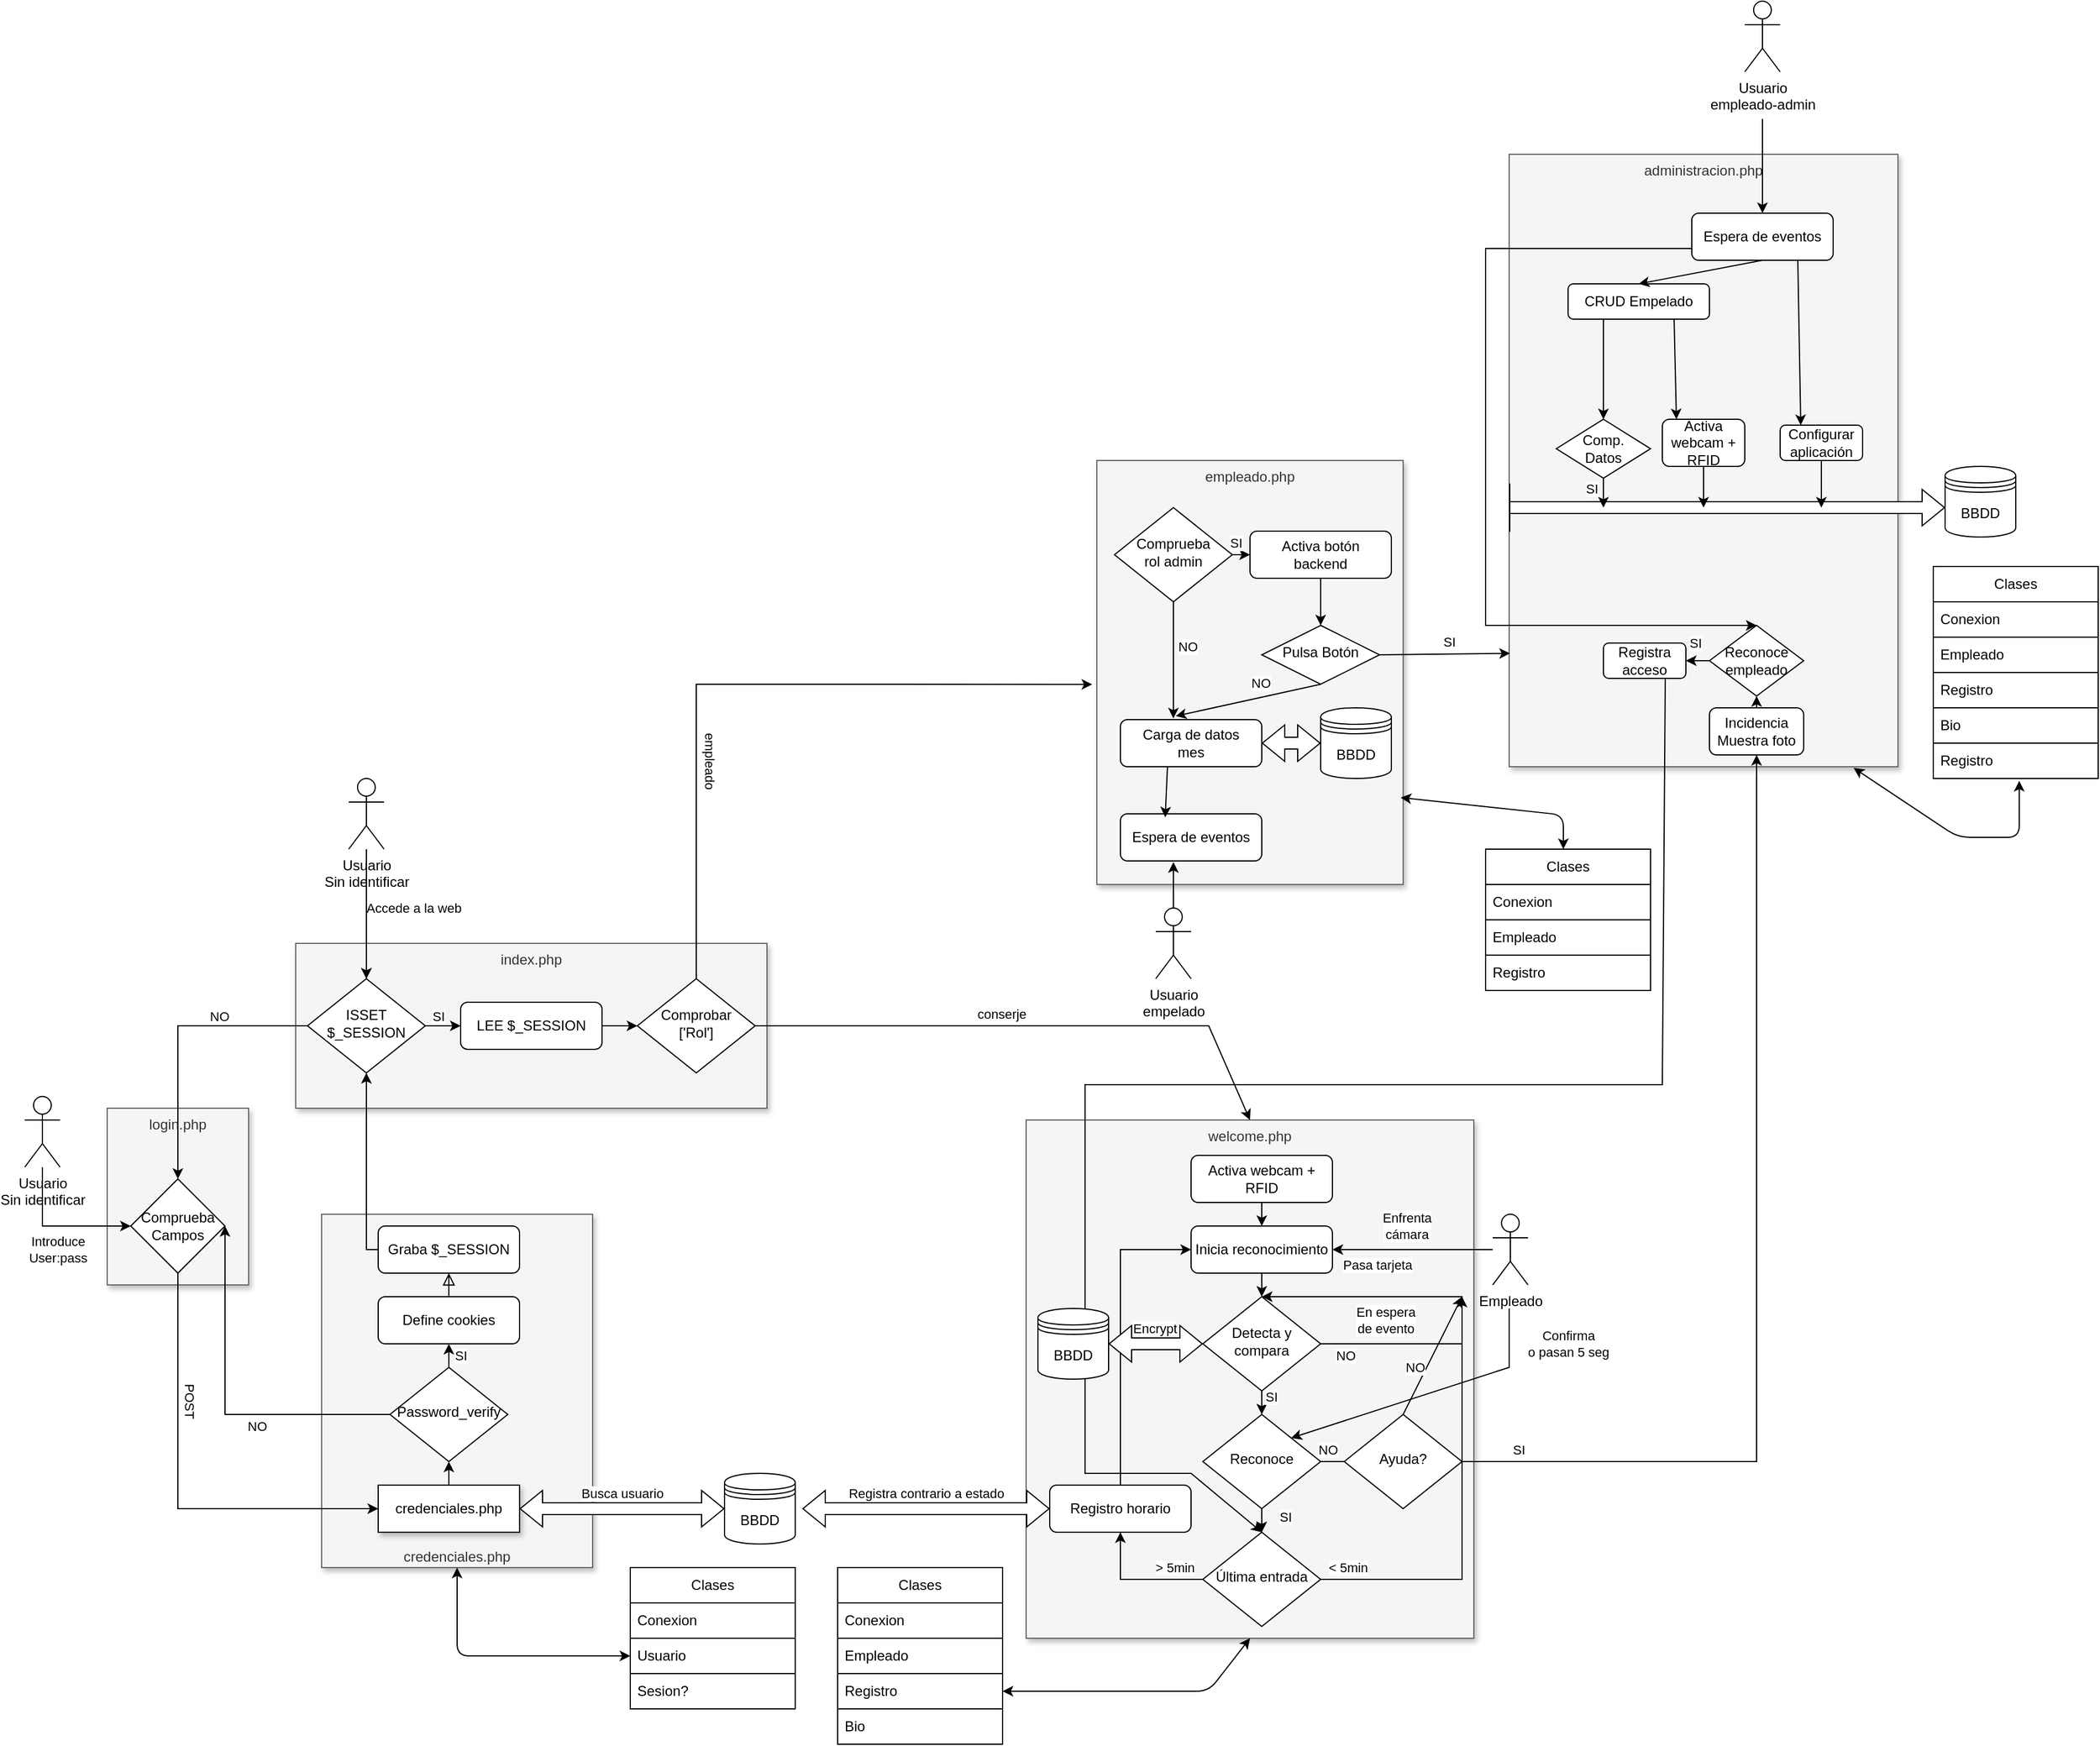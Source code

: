 <mxfile version="26.0.16">
  <diagram id="C5RBs43oDa-KdzZeNtuy" name="Page-1">
    <mxGraphModel dx="1434" dy="2400" grid="1" gridSize="10" guides="1" tooltips="1" connect="1" arrows="1" fold="1" page="1" pageScale="1" pageWidth="1169" pageHeight="1654" math="0" shadow="0">
      <root>
        <mxCell id="WIyWlLk6GJQsqaUBKTNV-0" />
        <mxCell id="WIyWlLk6GJQsqaUBKTNV-1" parent="WIyWlLk6GJQsqaUBKTNV-0" />
        <mxCell id="ayNapSwOZ2cSCfhmDnsV-29" value="credenciales.php" style="rounded=0;whiteSpace=wrap;html=1;shadow=1;fillColor=#f5f5f5;fontColor=#333333;strokeColor=#666666;verticalAlign=bottom;" parent="WIyWlLk6GJQsqaUBKTNV-1" vertex="1">
          <mxGeometry x="332" y="380" width="230" height="300" as="geometry" />
        </mxCell>
        <mxCell id="ayNapSwOZ2cSCfhmDnsV-28" value="index.php" style="rounded=0;whiteSpace=wrap;html=1;shadow=1;fillColor=#f5f5f5;fontColor=#333333;strokeColor=#666666;verticalAlign=top;" parent="WIyWlLk6GJQsqaUBKTNV-1" vertex="1">
          <mxGeometry x="310" y="150" width="400" height="140" as="geometry" />
        </mxCell>
        <mxCell id="WIyWlLk6GJQsqaUBKTNV-2" value="" style="rounded=0;html=1;jettySize=auto;orthogonalLoop=1;fontSize=11;endArrow=block;endFill=0;endSize=8;strokeWidth=1;shadow=0;labelBackgroundColor=none;edgeStyle=orthogonalEdgeStyle;entryX=0.5;entryY=1;entryDx=0;entryDy=0;" parent="WIyWlLk6GJQsqaUBKTNV-1" source="WIyWlLk6GJQsqaUBKTNV-3" target="ayNapSwOZ2cSCfhmDnsV-23" edge="1">
          <mxGeometry relative="1" as="geometry">
            <mxPoint x="860" y="190" as="targetPoint" />
          </mxGeometry>
        </mxCell>
        <mxCell id="WIyWlLk6GJQsqaUBKTNV-3" value="Define cookies" style="rounded=1;whiteSpace=wrap;html=1;fontSize=12;glass=0;strokeWidth=1;shadow=0;" parent="WIyWlLk6GJQsqaUBKTNV-1" vertex="1">
          <mxGeometry x="380" y="450" width="120" height="40" as="geometry" />
        </mxCell>
        <mxCell id="WIyWlLk6GJQsqaUBKTNV-7" value="login.php" style="rounded=0;whiteSpace=wrap;html=1;fontSize=12;glass=0;strokeWidth=1;shadow=1;verticalAlign=top;fillColor=#f5f5f5;fontColor=#333333;strokeColor=#666666;" parent="WIyWlLk6GJQsqaUBKTNV-1" vertex="1">
          <mxGeometry x="150" y="290" width="120" height="150" as="geometry" />
        </mxCell>
        <mxCell id="WIyWlLk6GJQsqaUBKTNV-10" value="ISSET&lt;div&gt;$_SESSION&lt;/div&gt;" style="rhombus;whiteSpace=wrap;html=1;shadow=0;fontFamily=Helvetica;fontSize=12;align=center;strokeWidth=1;spacing=6;spacingTop=-4;" parent="WIyWlLk6GJQsqaUBKTNV-1" vertex="1">
          <mxGeometry x="320" y="180" width="100" height="80" as="geometry" />
        </mxCell>
        <mxCell id="WIyWlLk6GJQsqaUBKTNV-11" value="empleado.php" style="rounded=0;whiteSpace=wrap;html=1;fontSize=12;glass=0;strokeWidth=1;shadow=1;verticalAlign=top;fillColor=#f5f5f5;fontColor=#333333;strokeColor=#666666;" parent="WIyWlLk6GJQsqaUBKTNV-1" vertex="1">
          <mxGeometry x="990" y="-260" width="260" height="360" as="geometry" />
        </mxCell>
        <mxCell id="WIyWlLk6GJQsqaUBKTNV-12" value="welcome.php" style="rounded=0;whiteSpace=wrap;html=1;fontSize=12;glass=0;strokeWidth=1;shadow=1;verticalAlign=top;fillColor=#f5f5f5;fontColor=#333333;strokeColor=#666666;" parent="WIyWlLk6GJQsqaUBKTNV-1" vertex="1">
          <mxGeometry x="930" y="300" width="380" height="440" as="geometry" />
        </mxCell>
        <mxCell id="ayNapSwOZ2cSCfhmDnsV-0" value="Comprobar [&#39;Rol&#39;]" style="rhombus;whiteSpace=wrap;html=1;shadow=0;fontFamily=Helvetica;fontSize=12;align=center;strokeWidth=1;spacing=6;spacingTop=-4;" parent="WIyWlLk6GJQsqaUBKTNV-1" vertex="1">
          <mxGeometry x="600" y="180" width="100" height="80" as="geometry" />
        </mxCell>
        <mxCell id="ayNapSwOZ2cSCfhmDnsV-1" style="edgeStyle=orthogonalEdgeStyle;rounded=0;orthogonalLoop=1;jettySize=auto;html=1;exitX=0.5;exitY=1;exitDx=0;exitDy=0;" parent="WIyWlLk6GJQsqaUBKTNV-1" source="WIyWlLk6GJQsqaUBKTNV-12" target="WIyWlLk6GJQsqaUBKTNV-12" edge="1">
          <mxGeometry relative="1" as="geometry" />
        </mxCell>
        <mxCell id="ayNapSwOZ2cSCfhmDnsV-2" value="" style="endArrow=classic;html=1;rounded=0;exitX=0;exitY=0.5;exitDx=0;exitDy=0;entryX=0.5;entryY=0;entryDx=0;entryDy=0;" parent="WIyWlLk6GJQsqaUBKTNV-1" source="WIyWlLk6GJQsqaUBKTNV-10" target="ayNapSwOZ2cSCfhmDnsV-30" edge="1">
          <mxGeometry width="50" height="50" relative="1" as="geometry">
            <mxPoint x="650" y="530" as="sourcePoint" />
            <mxPoint x="700" y="480" as="targetPoint" />
            <Array as="points">
              <mxPoint x="210" y="220" />
            </Array>
          </mxGeometry>
        </mxCell>
        <mxCell id="ayNapSwOZ2cSCfhmDnsV-8" value="NO" style="edgeLabel;html=1;align=center;verticalAlign=middle;resizable=0;points=[];" parent="ayNapSwOZ2cSCfhmDnsV-2" vertex="1" connectable="0">
          <mxGeometry x="-0.369" relative="1" as="geometry">
            <mxPoint y="-8" as="offset" />
          </mxGeometry>
        </mxCell>
        <mxCell id="ayNapSwOZ2cSCfhmDnsV-3" value="" style="endArrow=classic;html=1;rounded=0;exitX=1;exitY=0.5;exitDx=0;exitDy=0;entryX=0;entryY=0.5;entryDx=0;entryDy=0;" parent="WIyWlLk6GJQsqaUBKTNV-1" source="WIyWlLk6GJQsqaUBKTNV-10" target="ayNapSwOZ2cSCfhmDnsV-11" edge="1">
          <mxGeometry width="50" height="50" relative="1" as="geometry">
            <mxPoint x="540" y="480" as="sourcePoint" />
            <mxPoint x="480" y="340" as="targetPoint" />
          </mxGeometry>
        </mxCell>
        <mxCell id="ayNapSwOZ2cSCfhmDnsV-9" value="SI" style="edgeLabel;html=1;align=center;verticalAlign=middle;resizable=0;points=[];" parent="ayNapSwOZ2cSCfhmDnsV-3" vertex="1" connectable="0">
          <mxGeometry x="-0.257" y="-1" relative="1" as="geometry">
            <mxPoint y="-9" as="offset" />
          </mxGeometry>
        </mxCell>
        <mxCell id="ayNapSwOZ2cSCfhmDnsV-4" value="" style="endArrow=classic;html=1;rounded=0;entryX=-0.015;entryY=0.528;entryDx=0;entryDy=0;entryPerimeter=0;" parent="WIyWlLk6GJQsqaUBKTNV-1" target="WIyWlLk6GJQsqaUBKTNV-11" edge="1">
          <mxGeometry width="50" height="50" relative="1" as="geometry">
            <mxPoint x="650" y="180" as="sourcePoint" />
            <mxPoint x="850" y="480" as="targetPoint" />
            <Array as="points">
              <mxPoint x="650" y="-70" />
            </Array>
          </mxGeometry>
        </mxCell>
        <mxCell id="ayNapSwOZ2cSCfhmDnsV-6" value="empleado" style="edgeLabel;html=1;align=center;verticalAlign=middle;resizable=0;points=[];rotation=90;" parent="ayNapSwOZ2cSCfhmDnsV-4" vertex="1" connectable="0">
          <mxGeometry x="-0.343" y="-1" relative="1" as="geometry">
            <mxPoint x="11" y="7" as="offset" />
          </mxGeometry>
        </mxCell>
        <mxCell id="ayNapSwOZ2cSCfhmDnsV-5" value="" style="endArrow=classic;html=1;rounded=0;exitX=1;exitY=0.5;exitDx=0;exitDy=0;entryX=0.5;entryY=0;entryDx=0;entryDy=0;" parent="WIyWlLk6GJQsqaUBKTNV-1" source="ayNapSwOZ2cSCfhmDnsV-0" target="WIyWlLk6GJQsqaUBKTNV-12" edge="1">
          <mxGeometry width="50" height="50" relative="1" as="geometry">
            <mxPoint x="800" y="530" as="sourcePoint" />
            <mxPoint x="850" y="480" as="targetPoint" />
            <Array as="points">
              <mxPoint x="1085" y="220" />
            </Array>
          </mxGeometry>
        </mxCell>
        <mxCell id="ayNapSwOZ2cSCfhmDnsV-7" value="conserje" style="edgeLabel;html=1;align=center;verticalAlign=middle;resizable=0;points=[];" parent="ayNapSwOZ2cSCfhmDnsV-5" vertex="1" connectable="0">
          <mxGeometry x="-0.114" relative="1" as="geometry">
            <mxPoint y="-10" as="offset" />
          </mxGeometry>
        </mxCell>
        <mxCell id="ayNapSwOZ2cSCfhmDnsV-10" value="BBDD" style="shape=datastore;whiteSpace=wrap;html=1;" parent="WIyWlLk6GJQsqaUBKTNV-1" vertex="1">
          <mxGeometry x="674" y="600" width="60" height="60" as="geometry" />
        </mxCell>
        <mxCell id="ayNapSwOZ2cSCfhmDnsV-13" style="edgeStyle=orthogonalEdgeStyle;rounded=0;orthogonalLoop=1;jettySize=auto;html=1;exitX=1;exitY=0.5;exitDx=0;exitDy=0;entryX=0;entryY=0.5;entryDx=0;entryDy=0;" parent="WIyWlLk6GJQsqaUBKTNV-1" source="ayNapSwOZ2cSCfhmDnsV-11" target="ayNapSwOZ2cSCfhmDnsV-0" edge="1">
          <mxGeometry relative="1" as="geometry" />
        </mxCell>
        <mxCell id="ayNapSwOZ2cSCfhmDnsV-11" value="LEE $_SESSION" style="rounded=1;whiteSpace=wrap;html=1;" parent="WIyWlLk6GJQsqaUBKTNV-1" vertex="1">
          <mxGeometry x="450" y="200" width="120" height="40" as="geometry" />
        </mxCell>
        <mxCell id="ayNapSwOZ2cSCfhmDnsV-12" value="" style="endArrow=classic;html=1;rounded=0;exitX=0.5;exitY=1;exitDx=0;exitDy=0;" parent="WIyWlLk6GJQsqaUBKTNV-1" source="ayNapSwOZ2cSCfhmDnsV-30" target="ayNapSwOZ2cSCfhmDnsV-14" edge="1">
          <mxGeometry width="50" height="50" relative="1" as="geometry">
            <mxPoint x="580" y="490" as="sourcePoint" />
            <mxPoint x="580" y="430" as="targetPoint" />
            <Array as="points">
              <mxPoint x="210" y="630" />
            </Array>
          </mxGeometry>
        </mxCell>
        <mxCell id="ayNapSwOZ2cSCfhmDnsV-15" value="POST" style="edgeLabel;html=1;align=center;verticalAlign=middle;resizable=0;points=[];rotation=90;" parent="ayNapSwOZ2cSCfhmDnsV-12" vertex="1" connectable="0">
          <mxGeometry x="-0.415" y="1" relative="1" as="geometry">
            <mxPoint x="9" as="offset" />
          </mxGeometry>
        </mxCell>
        <mxCell id="ayNapSwOZ2cSCfhmDnsV-14" value="credenciales.php" style="rounded=0;whiteSpace=wrap;html=1;fontSize=12;glass=0;strokeWidth=1;shadow=1;" parent="WIyWlLk6GJQsqaUBKTNV-1" vertex="1">
          <mxGeometry x="380" y="610" width="120" height="40" as="geometry" />
        </mxCell>
        <mxCell id="ayNapSwOZ2cSCfhmDnsV-16" value="" style="endArrow=classic;html=1;rounded=0;exitX=0.5;exitY=0;exitDx=0;exitDy=0;entryX=0.5;entryY=1;entryDx=0;entryDy=0;" parent="WIyWlLk6GJQsqaUBKTNV-1" source="ayNapSwOZ2cSCfhmDnsV-14" target="ayNapSwOZ2cSCfhmDnsV-19" edge="1">
          <mxGeometry width="50" height="50" relative="1" as="geometry">
            <mxPoint x="662" y="640" as="sourcePoint" />
            <mxPoint x="712" y="590" as="targetPoint" />
          </mxGeometry>
        </mxCell>
        <mxCell id="ayNapSwOZ2cSCfhmDnsV-17" value="" style="shape=flexArrow;endArrow=classic;startArrow=classic;html=1;rounded=0;exitX=1;exitY=0.5;exitDx=0;exitDy=0;entryX=0;entryY=0.5;entryDx=0;entryDy=0;fillColor=default;fillStyle=solid;" parent="WIyWlLk6GJQsqaUBKTNV-1" source="ayNapSwOZ2cSCfhmDnsV-14" target="ayNapSwOZ2cSCfhmDnsV-10" edge="1">
          <mxGeometry width="100" height="100" relative="1" as="geometry">
            <mxPoint x="620" y="550" as="sourcePoint" />
            <mxPoint x="720" y="450" as="targetPoint" />
          </mxGeometry>
        </mxCell>
        <mxCell id="ayNapSwOZ2cSCfhmDnsV-18" value="Busca usuario" style="edgeLabel;html=1;align=center;verticalAlign=middle;resizable=0;points=[];" parent="ayNapSwOZ2cSCfhmDnsV-17" vertex="1" connectable="0">
          <mxGeometry relative="1" as="geometry">
            <mxPoint y="-13" as="offset" />
          </mxGeometry>
        </mxCell>
        <mxCell id="ayNapSwOZ2cSCfhmDnsV-19" value="Password_verify" style="rhombus;whiteSpace=wrap;html=1;shadow=0;fontFamily=Helvetica;fontSize=12;align=center;strokeWidth=1;spacing=6;spacingTop=-4;" parent="WIyWlLk6GJQsqaUBKTNV-1" vertex="1">
          <mxGeometry x="390" y="510" width="100" height="80" as="geometry" />
        </mxCell>
        <mxCell id="ayNapSwOZ2cSCfhmDnsV-20" value="" style="endArrow=classic;html=1;rounded=0;exitX=0;exitY=0.5;exitDx=0;exitDy=0;entryX=1;entryY=0.5;entryDx=0;entryDy=0;" parent="WIyWlLk6GJQsqaUBKTNV-1" source="ayNapSwOZ2cSCfhmDnsV-19" target="ayNapSwOZ2cSCfhmDnsV-30" edge="1">
          <mxGeometry width="50" height="50" relative="1" as="geometry">
            <mxPoint x="650" y="530" as="sourcePoint" />
            <mxPoint x="700" y="480" as="targetPoint" />
            <Array as="points">
              <mxPoint x="250" y="550" />
            </Array>
          </mxGeometry>
        </mxCell>
        <mxCell id="ayNapSwOZ2cSCfhmDnsV-27" value="NO" style="edgeLabel;html=1;align=center;verticalAlign=middle;resizable=0;points=[];" parent="ayNapSwOZ2cSCfhmDnsV-20" vertex="1" connectable="0">
          <mxGeometry x="-0.225" y="-7" relative="1" as="geometry">
            <mxPoint x="3" y="17" as="offset" />
          </mxGeometry>
        </mxCell>
        <mxCell id="ayNapSwOZ2cSCfhmDnsV-21" value="" style="endArrow=classic;html=1;rounded=0;exitX=0.5;exitY=0;exitDx=0;exitDy=0;entryX=0.5;entryY=1;entryDx=0;entryDy=0;" parent="WIyWlLk6GJQsqaUBKTNV-1" source="ayNapSwOZ2cSCfhmDnsV-19" target="WIyWlLk6GJQsqaUBKTNV-3" edge="1">
          <mxGeometry width="50" height="50" relative="1" as="geometry">
            <mxPoint x="562" y="530" as="sourcePoint" />
            <mxPoint x="492" y="440" as="targetPoint" />
            <Array as="points" />
          </mxGeometry>
        </mxCell>
        <mxCell id="ayNapSwOZ2cSCfhmDnsV-22" value="SI" style="edgeLabel;html=1;align=center;verticalAlign=middle;resizable=0;points=[];" parent="ayNapSwOZ2cSCfhmDnsV-21" vertex="1" connectable="0">
          <mxGeometry x="0.04" relative="1" as="geometry">
            <mxPoint x="10" as="offset" />
          </mxGeometry>
        </mxCell>
        <mxCell id="ayNapSwOZ2cSCfhmDnsV-23" value="Graba $_SESSION" style="rounded=1;whiteSpace=wrap;html=1;fontSize=12;glass=0;strokeWidth=1;shadow=0;" parent="WIyWlLk6GJQsqaUBKTNV-1" vertex="1">
          <mxGeometry x="380" y="390" width="120" height="40" as="geometry" />
        </mxCell>
        <mxCell id="ayNapSwOZ2cSCfhmDnsV-24" value="" style="endArrow=classic;html=1;rounded=0;exitX=0;exitY=0.5;exitDx=0;exitDy=0;entryX=0.5;entryY=1;entryDx=0;entryDy=0;" parent="WIyWlLk6GJQsqaUBKTNV-1" source="ayNapSwOZ2cSCfhmDnsV-23" target="WIyWlLk6GJQsqaUBKTNV-10" edge="1">
          <mxGeometry width="50" height="50" relative="1" as="geometry">
            <mxPoint x="650" y="530" as="sourcePoint" />
            <mxPoint x="700" y="480" as="targetPoint" />
            <Array as="points">
              <mxPoint x="370" y="410" />
            </Array>
          </mxGeometry>
        </mxCell>
        <mxCell id="ayNapSwOZ2cSCfhmDnsV-30" value="Comprueba&lt;div&gt;Campos&lt;/div&gt;" style="rhombus;whiteSpace=wrap;html=1;" parent="WIyWlLk6GJQsqaUBKTNV-1" vertex="1">
          <mxGeometry x="170" y="350" width="80" height="80" as="geometry" />
        </mxCell>
        <mxCell id="ayNapSwOZ2cSCfhmDnsV-31" value="Activa webcam + RFID" style="rounded=1;whiteSpace=wrap;html=1;" parent="WIyWlLk6GJQsqaUBKTNV-1" vertex="1">
          <mxGeometry x="1070" y="330" width="120" height="40" as="geometry" />
        </mxCell>
        <mxCell id="ayNapSwOZ2cSCfhmDnsV-32" value="Clases" style="swimlane;fontStyle=0;childLayout=stackLayout;horizontal=1;startSize=30;horizontalStack=0;resizeParent=1;resizeParentMax=0;resizeLast=0;collapsible=1;marginBottom=0;whiteSpace=wrap;html=1;" parent="WIyWlLk6GJQsqaUBKTNV-1" vertex="1">
          <mxGeometry x="594" y="680" width="140" height="120" as="geometry" />
        </mxCell>
        <mxCell id="ayNapSwOZ2cSCfhmDnsV-33" value="Conexion" style="text;strokeColor=none;fillColor=none;align=left;verticalAlign=middle;spacingLeft=4;spacingRight=4;overflow=hidden;points=[[0,0.5],[1,0.5]];portConstraint=eastwest;rotatable=0;whiteSpace=wrap;html=1;" parent="ayNapSwOZ2cSCfhmDnsV-32" vertex="1">
          <mxGeometry y="30" width="140" height="30" as="geometry" />
        </mxCell>
        <mxCell id="ayNapSwOZ2cSCfhmDnsV-34" value="Usuario" style="text;strokeColor=default;fillColor=none;align=left;verticalAlign=middle;spacingLeft=4;spacingRight=4;overflow=hidden;points=[[0,0.5],[1,0.5]];portConstraint=eastwest;rotatable=0;whiteSpace=wrap;html=1;" parent="ayNapSwOZ2cSCfhmDnsV-32" vertex="1">
          <mxGeometry y="60" width="140" height="30" as="geometry" />
        </mxCell>
        <mxCell id="ayNapSwOZ2cSCfhmDnsV-35" value="Sesion?" style="text;strokeColor=none;fillColor=none;align=left;verticalAlign=middle;spacingLeft=4;spacingRight=4;overflow=hidden;points=[[0,0.5],[1,0.5]];portConstraint=eastwest;rotatable=0;whiteSpace=wrap;html=1;" parent="ayNapSwOZ2cSCfhmDnsV-32" vertex="1">
          <mxGeometry y="90" width="140" height="30" as="geometry" />
        </mxCell>
        <mxCell id="ayNapSwOZ2cSCfhmDnsV-36" value="" style="endArrow=classic;startArrow=classic;html=1;rounded=1;entryX=0.5;entryY=1;entryDx=0;entryDy=0;exitX=0;exitY=0.5;exitDx=0;exitDy=0;curved=0;jumpStyle=arc;" parent="WIyWlLk6GJQsqaUBKTNV-1" source="ayNapSwOZ2cSCfhmDnsV-34" target="ayNapSwOZ2cSCfhmDnsV-29" edge="1">
          <mxGeometry width="50" height="50" relative="1" as="geometry">
            <mxPoint x="390" y="710" as="sourcePoint" />
            <mxPoint x="440" y="660" as="targetPoint" />
            <Array as="points">
              <mxPoint x="447" y="755" />
            </Array>
          </mxGeometry>
        </mxCell>
        <mxCell id="ayNapSwOZ2cSCfhmDnsV-38" value="Detecta y compara" style="rhombus;whiteSpace=wrap;html=1;shadow=0;fontFamily=Helvetica;fontSize=12;align=center;strokeWidth=1;spacing=6;spacingTop=-4;" parent="WIyWlLk6GJQsqaUBKTNV-1" vertex="1">
          <mxGeometry x="1080" y="450" width="100" height="80" as="geometry" />
        </mxCell>
        <mxCell id="ayNapSwOZ2cSCfhmDnsV-39" value="Reconoce" style="rhombus;whiteSpace=wrap;html=1;shadow=0;fontFamily=Helvetica;fontSize=12;align=center;strokeWidth=1;spacing=6;spacingTop=-4;" parent="WIyWlLk6GJQsqaUBKTNV-1" vertex="1">
          <mxGeometry x="1080" y="550" width="100" height="80" as="geometry" />
        </mxCell>
        <mxCell id="ayNapSwOZ2cSCfhmDnsV-40" value="Registro horario" style="rounded=1;whiteSpace=wrap;html=1;" parent="WIyWlLk6GJQsqaUBKTNV-1" vertex="1">
          <mxGeometry x="950" y="610" width="120" height="40" as="geometry" />
        </mxCell>
        <mxCell id="ayNapSwOZ2cSCfhmDnsV-41" value="Última entrada" style="rhombus;whiteSpace=wrap;html=1;shadow=0;fontFamily=Helvetica;fontSize=12;align=center;strokeWidth=1;spacing=6;spacingTop=-4;" parent="WIyWlLk6GJQsqaUBKTNV-1" vertex="1">
          <mxGeometry x="1080" y="650" width="100" height="80" as="geometry" />
        </mxCell>
        <mxCell id="ayNapSwOZ2cSCfhmDnsV-42" value="" style="endArrow=classic;html=1;rounded=0;exitX=0.5;exitY=1;exitDx=0;exitDy=0;entryX=0.5;entryY=0;entryDx=0;entryDy=0;" parent="WIyWlLk6GJQsqaUBKTNV-1" source="ayNapSwOZ2cSCfhmDnsV-46" target="ayNapSwOZ2cSCfhmDnsV-38" edge="1">
          <mxGeometry width="50" height="50" relative="1" as="geometry">
            <mxPoint x="1150" y="610" as="sourcePoint" />
            <mxPoint x="1125" y="400" as="targetPoint" />
          </mxGeometry>
        </mxCell>
        <mxCell id="ayNapSwOZ2cSCfhmDnsV-43" value="" style="endArrow=classic;html=1;rounded=0;exitX=0.5;exitY=1;exitDx=0;exitDy=0;entryX=0.5;entryY=0;entryDx=0;entryDy=0;" parent="WIyWlLk6GJQsqaUBKTNV-1" source="ayNapSwOZ2cSCfhmDnsV-38" target="ayNapSwOZ2cSCfhmDnsV-39" edge="1">
          <mxGeometry width="50" height="50" relative="1" as="geometry">
            <mxPoint x="1390" y="520" as="sourcePoint" />
            <mxPoint x="1410" y="480" as="targetPoint" />
          </mxGeometry>
        </mxCell>
        <mxCell id="ayNapSwOZ2cSCfhmDnsV-55" value="SI" style="edgeLabel;html=1;align=center;verticalAlign=middle;resizable=0;points=[];" parent="ayNapSwOZ2cSCfhmDnsV-43" vertex="1" connectable="0">
          <mxGeometry x="-0.5" y="-1" relative="1" as="geometry">
            <mxPoint x="9" as="offset" />
          </mxGeometry>
        </mxCell>
        <mxCell id="ayNapSwOZ2cSCfhmDnsV-44" value="" style="endArrow=classic;html=1;rounded=0;entryX=0.5;entryY=0;entryDx=0;entryDy=0;exitX=0.5;exitY=1;exitDx=0;exitDy=0;" parent="WIyWlLk6GJQsqaUBKTNV-1" source="ayNapSwOZ2cSCfhmDnsV-39" target="ayNapSwOZ2cSCfhmDnsV-41" edge="1">
          <mxGeometry width="50" height="50" relative="1" as="geometry">
            <mxPoint x="1400" y="590" as="sourcePoint" />
            <mxPoint x="1200" y="560" as="targetPoint" />
          </mxGeometry>
        </mxCell>
        <mxCell id="ayNapSwOZ2cSCfhmDnsV-58" value="SI" style="edgeLabel;html=1;align=center;verticalAlign=middle;resizable=0;points=[];" parent="ayNapSwOZ2cSCfhmDnsV-44" vertex="1" connectable="0">
          <mxGeometry x="-0.3" y="-2" relative="1" as="geometry">
            <mxPoint x="22" as="offset" />
          </mxGeometry>
        </mxCell>
        <mxCell id="ayNapSwOZ2cSCfhmDnsV-45" value="" style="endArrow=classic;html=1;rounded=0;exitX=0.5;exitY=1;exitDx=0;exitDy=0;entryX=0.5;entryY=0;entryDx=0;entryDy=0;" parent="WIyWlLk6GJQsqaUBKTNV-1" source="ayNapSwOZ2cSCfhmDnsV-31" target="ayNapSwOZ2cSCfhmDnsV-46" edge="1">
          <mxGeometry width="50" height="50" relative="1" as="geometry">
            <mxPoint x="1470" y="610" as="sourcePoint" />
            <mxPoint x="1490" y="550" as="targetPoint" />
          </mxGeometry>
        </mxCell>
        <mxCell id="ayNapSwOZ2cSCfhmDnsV-46" value="Inicia reconocimiento" style="rounded=1;whiteSpace=wrap;html=1;" parent="WIyWlLk6GJQsqaUBKTNV-1" vertex="1">
          <mxGeometry x="1070" y="390" width="120" height="40" as="geometry" />
        </mxCell>
        <mxCell id="ayNapSwOZ2cSCfhmDnsV-48" value="" style="endArrow=classic;html=1;rounded=0;entryX=0.5;entryY=1;entryDx=0;entryDy=0;exitX=0;exitY=0.5;exitDx=0;exitDy=0;" parent="WIyWlLk6GJQsqaUBKTNV-1" source="ayNapSwOZ2cSCfhmDnsV-41" target="ayNapSwOZ2cSCfhmDnsV-40" edge="1">
          <mxGeometry width="50" height="50" relative="1" as="geometry">
            <mxPoint x="1150" y="610" as="sourcePoint" />
            <mxPoint x="1200" y="560" as="targetPoint" />
            <Array as="points">
              <mxPoint x="1010" y="690" />
            </Array>
          </mxGeometry>
        </mxCell>
        <mxCell id="ayNapSwOZ2cSCfhmDnsV-59" value="&amp;gt; 5min" style="edgeLabel;html=1;align=center;verticalAlign=middle;resizable=0;points=[];" parent="ayNapSwOZ2cSCfhmDnsV-48" vertex="1" connectable="0">
          <mxGeometry x="-0.567" relative="1" as="geometry">
            <mxPoint y="-10" as="offset" />
          </mxGeometry>
        </mxCell>
        <mxCell id="ayNapSwOZ2cSCfhmDnsV-49" value="" style="endArrow=classic;html=1;rounded=0;exitX=0.5;exitY=0;exitDx=0;exitDy=0;entryX=0;entryY=0.5;entryDx=0;entryDy=0;" parent="WIyWlLk6GJQsqaUBKTNV-1" source="ayNapSwOZ2cSCfhmDnsV-40" target="ayNapSwOZ2cSCfhmDnsV-46" edge="1">
          <mxGeometry width="50" height="50" relative="1" as="geometry">
            <mxPoint x="1150" y="610" as="sourcePoint" />
            <mxPoint x="1200" y="560" as="targetPoint" />
            <Array as="points">
              <mxPoint x="1010" y="410" />
            </Array>
          </mxGeometry>
        </mxCell>
        <mxCell id="ayNapSwOZ2cSCfhmDnsV-50" value="" style="endArrow=classic;html=1;rounded=0;exitX=1;exitY=0.5;exitDx=0;exitDy=0;entryX=0.5;entryY=0;entryDx=0;entryDy=0;" parent="WIyWlLk6GJQsqaUBKTNV-1" source="ayNapSwOZ2cSCfhmDnsV-38" target="ayNapSwOZ2cSCfhmDnsV-38" edge="1">
          <mxGeometry width="50" height="50" relative="1" as="geometry">
            <mxPoint x="1219" y="490" as="sourcePoint" />
            <mxPoint x="1169" y="450" as="targetPoint" />
            <Array as="points">
              <mxPoint x="1300" y="490" />
              <mxPoint x="1300" y="470" />
              <mxPoint x="1300" y="450" />
            </Array>
          </mxGeometry>
        </mxCell>
        <mxCell id="ayNapSwOZ2cSCfhmDnsV-54" value="En espera&lt;div&gt;de evento&lt;/div&gt;" style="edgeLabel;html=1;align=center;verticalAlign=middle;resizable=0;points=[];" parent="ayNapSwOZ2cSCfhmDnsV-50" vertex="1" connectable="0">
          <mxGeometry x="0.444" relative="1" as="geometry">
            <mxPoint x="13" y="20" as="offset" />
          </mxGeometry>
        </mxCell>
        <mxCell id="ayNapSwOZ2cSCfhmDnsV-56" value="NO" style="edgeLabel;html=1;align=center;verticalAlign=middle;resizable=0;points=[];" parent="ayNapSwOZ2cSCfhmDnsV-50" vertex="1" connectable="0">
          <mxGeometry x="-0.87" y="-1" relative="1" as="geometry">
            <mxPoint x="-1" y="9" as="offset" />
          </mxGeometry>
        </mxCell>
        <mxCell id="ayNapSwOZ2cSCfhmDnsV-52" value="" style="endArrow=classic;html=1;rounded=0;exitX=1;exitY=0.5;exitDx=0;exitDy=0;entryX=0;entryY=0.5;entryDx=0;entryDy=0;" parent="WIyWlLk6GJQsqaUBKTNV-1" source="ayNapSwOZ2cSCfhmDnsV-39" edge="1" target="oM2DVGxnQeL19TPXKnHH-7">
          <mxGeometry width="50" height="50" relative="1" as="geometry">
            <mxPoint x="1150" y="610" as="sourcePoint" />
            <mxPoint x="1320" y="590" as="targetPoint" />
            <Array as="points">
              <mxPoint x="1220" y="590" />
            </Array>
          </mxGeometry>
        </mxCell>
        <mxCell id="ayNapSwOZ2cSCfhmDnsV-57" value="NO" style="edgeLabel;html=1;align=center;verticalAlign=middle;resizable=0;points=[];" parent="ayNapSwOZ2cSCfhmDnsV-52" vertex="1" connectable="0">
          <mxGeometry x="-0.811" relative="1" as="geometry">
            <mxPoint y="-10" as="offset" />
          </mxGeometry>
        </mxCell>
        <mxCell id="ayNapSwOZ2cSCfhmDnsV-53" value="" style="endArrow=classic;html=1;rounded=0;exitX=1;exitY=0.5;exitDx=0;exitDy=0;" parent="WIyWlLk6GJQsqaUBKTNV-1" source="ayNapSwOZ2cSCfhmDnsV-41" edge="1">
          <mxGeometry width="50" height="50" relative="1" as="geometry">
            <mxPoint x="1150" y="610" as="sourcePoint" />
            <mxPoint x="1300" y="450" as="targetPoint" />
            <Array as="points">
              <mxPoint x="1300" y="690" />
            </Array>
          </mxGeometry>
        </mxCell>
        <mxCell id="ayNapSwOZ2cSCfhmDnsV-65" value="&amp;lt; 5min" style="edgeLabel;html=1;align=center;verticalAlign=middle;resizable=0;points=[];" parent="ayNapSwOZ2cSCfhmDnsV-53" vertex="1" connectable="0">
          <mxGeometry x="-0.843" y="1" relative="1" as="geometry">
            <mxPoint x="-6" y="-9" as="offset" />
          </mxGeometry>
        </mxCell>
        <mxCell id="ayNapSwOZ2cSCfhmDnsV-60" value="" style="shape=flexArrow;endArrow=classic;startArrow=classic;html=1;rounded=0;exitX=1;exitY=0.5;exitDx=0;exitDy=0;entryX=0;entryY=0.5;entryDx=0;entryDy=0;fillColor=default;fillStyle=solid;" parent="WIyWlLk6GJQsqaUBKTNV-1" target="ayNapSwOZ2cSCfhmDnsV-40" edge="1">
          <mxGeometry width="100" height="100" relative="1" as="geometry">
            <mxPoint x="740" y="630" as="sourcePoint" />
            <mxPoint x="914" y="630" as="targetPoint" />
          </mxGeometry>
        </mxCell>
        <mxCell id="ayNapSwOZ2cSCfhmDnsV-61" value="Registra contrario a estado" style="edgeLabel;html=1;align=center;verticalAlign=middle;resizable=0;points=[];" parent="ayNapSwOZ2cSCfhmDnsV-60" vertex="1" connectable="0">
          <mxGeometry relative="1" as="geometry">
            <mxPoint y="-13" as="offset" />
          </mxGeometry>
        </mxCell>
        <mxCell id="ayNapSwOZ2cSCfhmDnsV-63" value="" style="shape=flexArrow;endArrow=classic;startArrow=classic;html=1;rounded=0;entryX=0;entryY=0.5;entryDx=0;entryDy=0;fillColor=default;fillStyle=solid;" parent="WIyWlLk6GJQsqaUBKTNV-1" source="ayNapSwOZ2cSCfhmDnsV-62" target="ayNapSwOZ2cSCfhmDnsV-38" edge="1">
          <mxGeometry width="100" height="100" relative="1" as="geometry">
            <mxPoint x="1130" y="630" as="sourcePoint" />
            <mxPoint x="1230" y="530" as="targetPoint" />
          </mxGeometry>
        </mxCell>
        <mxCell id="ayNapSwOZ2cSCfhmDnsV-64" value="Encrypt" style="edgeLabel;html=1;align=center;verticalAlign=middle;resizable=0;points=[];" parent="ayNapSwOZ2cSCfhmDnsV-63" vertex="1" connectable="0">
          <mxGeometry y="1" relative="1" as="geometry">
            <mxPoint x="-1" y="-12" as="offset" />
          </mxGeometry>
        </mxCell>
        <mxCell id="ayNapSwOZ2cSCfhmDnsV-66" value="Clases" style="swimlane;fontStyle=0;childLayout=stackLayout;horizontal=1;startSize=30;horizontalStack=0;resizeParent=1;resizeParentMax=0;resizeLast=0;collapsible=1;marginBottom=0;whiteSpace=wrap;html=1;" parent="WIyWlLk6GJQsqaUBKTNV-1" vertex="1">
          <mxGeometry x="770" y="680" width="140" height="120" as="geometry" />
        </mxCell>
        <mxCell id="ayNapSwOZ2cSCfhmDnsV-67" value="Conexion" style="text;strokeColor=none;fillColor=none;align=left;verticalAlign=middle;spacingLeft=4;spacingRight=4;overflow=hidden;points=[[0,0.5],[1,0.5]];portConstraint=eastwest;rotatable=0;whiteSpace=wrap;html=1;" parent="ayNapSwOZ2cSCfhmDnsV-66" vertex="1">
          <mxGeometry y="30" width="140" height="30" as="geometry" />
        </mxCell>
        <mxCell id="ayNapSwOZ2cSCfhmDnsV-68" value="Empleado" style="text;strokeColor=default;fillColor=none;align=left;verticalAlign=middle;spacingLeft=4;spacingRight=4;overflow=hidden;points=[[0,0.5],[1,0.5]];portConstraint=eastwest;rotatable=0;whiteSpace=wrap;html=1;" parent="ayNapSwOZ2cSCfhmDnsV-66" vertex="1">
          <mxGeometry y="60" width="140" height="30" as="geometry" />
        </mxCell>
        <mxCell id="ayNapSwOZ2cSCfhmDnsV-69" value="Registro" style="text;strokeColor=none;fillColor=none;align=left;verticalAlign=middle;spacingLeft=4;spacingRight=4;overflow=hidden;points=[[0,0.5],[1,0.5]];portConstraint=eastwest;rotatable=0;whiteSpace=wrap;html=1;" parent="ayNapSwOZ2cSCfhmDnsV-66" vertex="1">
          <mxGeometry y="90" width="140" height="30" as="geometry" />
        </mxCell>
        <mxCell id="ayNapSwOZ2cSCfhmDnsV-70" value="" style="endArrow=classic;startArrow=classic;html=1;rounded=1;entryX=0.5;entryY=1;entryDx=0;entryDy=0;exitX=1;exitY=0.5;exitDx=0;exitDy=0;jumpStyle=arc;curved=0;" parent="WIyWlLk6GJQsqaUBKTNV-1" source="ayNapSwOZ2cSCfhmDnsV-69" target="WIyWlLk6GJQsqaUBKTNV-12" edge="1">
          <mxGeometry width="50" height="50" relative="1" as="geometry">
            <mxPoint x="740" y="610" as="sourcePoint" />
            <mxPoint x="790" y="560" as="targetPoint" />
            <Array as="points">
              <mxPoint x="1085" y="785" />
            </Array>
          </mxGeometry>
        </mxCell>
        <mxCell id="ayNapSwOZ2cSCfhmDnsV-71" value="Bio" style="text;strokeColor=default;fillColor=none;align=left;verticalAlign=middle;spacingLeft=4;spacingRight=4;overflow=hidden;points=[[0,0.5],[1,0.5]];portConstraint=eastwest;rotatable=0;whiteSpace=wrap;html=1;" parent="WIyWlLk6GJQsqaUBKTNV-1" vertex="1">
          <mxGeometry x="770" y="800" width="140" height="30" as="geometry" />
        </mxCell>
        <mxCell id="ayNapSwOZ2cSCfhmDnsV-72" value="BBDD" style="shape=datastore;whiteSpace=wrap;html=1;" parent="WIyWlLk6GJQsqaUBKTNV-1" vertex="1">
          <mxGeometry x="1180" y="-50" width="60" height="60" as="geometry" />
        </mxCell>
        <mxCell id="ayNapSwOZ2cSCfhmDnsV-73" value="Activa botón&lt;div&gt;backend&lt;/div&gt;" style="rounded=1;whiteSpace=wrap;html=1;" parent="WIyWlLk6GJQsqaUBKTNV-1" vertex="1">
          <mxGeometry x="1120" y="-200" width="120" height="40" as="geometry" />
        </mxCell>
        <mxCell id="ayNapSwOZ2cSCfhmDnsV-74" value="Comprueba&lt;div&gt;rol admin&lt;/div&gt;" style="rhombus;whiteSpace=wrap;html=1;shadow=0;fontFamily=Helvetica;fontSize=12;align=center;strokeWidth=1;spacing=6;spacingTop=-4;" parent="WIyWlLk6GJQsqaUBKTNV-1" vertex="1">
          <mxGeometry x="1005" y="-220" width="100" height="80" as="geometry" />
        </mxCell>
        <mxCell id="ayNapSwOZ2cSCfhmDnsV-75" value="Clases" style="swimlane;fontStyle=0;childLayout=stackLayout;horizontal=1;startSize=30;horizontalStack=0;resizeParent=1;resizeParentMax=0;resizeLast=0;collapsible=1;marginBottom=0;whiteSpace=wrap;html=1;" parent="WIyWlLk6GJQsqaUBKTNV-1" vertex="1">
          <mxGeometry x="1320" y="70" width="140" height="120" as="geometry" />
        </mxCell>
        <mxCell id="ayNapSwOZ2cSCfhmDnsV-76" value="Conexion" style="text;strokeColor=none;fillColor=none;align=left;verticalAlign=middle;spacingLeft=4;spacingRight=4;overflow=hidden;points=[[0,0.5],[1,0.5]];portConstraint=eastwest;rotatable=0;whiteSpace=wrap;html=1;" parent="ayNapSwOZ2cSCfhmDnsV-75" vertex="1">
          <mxGeometry y="30" width="140" height="30" as="geometry" />
        </mxCell>
        <mxCell id="ayNapSwOZ2cSCfhmDnsV-77" value="Empleado" style="text;strokeColor=default;fillColor=none;align=left;verticalAlign=middle;spacingLeft=4;spacingRight=4;overflow=hidden;points=[[0,0.5],[1,0.5]];portConstraint=eastwest;rotatable=0;whiteSpace=wrap;html=1;" parent="ayNapSwOZ2cSCfhmDnsV-75" vertex="1">
          <mxGeometry y="60" width="140" height="30" as="geometry" />
        </mxCell>
        <mxCell id="ayNapSwOZ2cSCfhmDnsV-78" value="Registro" style="text;strokeColor=none;fillColor=none;align=left;verticalAlign=middle;spacingLeft=4;spacingRight=4;overflow=hidden;points=[[0,0.5],[1,0.5]];portConstraint=eastwest;rotatable=0;whiteSpace=wrap;html=1;" parent="ayNapSwOZ2cSCfhmDnsV-75" vertex="1">
          <mxGeometry y="90" width="140" height="30" as="geometry" />
        </mxCell>
        <mxCell id="ayNapSwOZ2cSCfhmDnsV-79" value="Carga de datos&lt;div&gt;mes&lt;/div&gt;" style="rounded=1;whiteSpace=wrap;html=1;" parent="WIyWlLk6GJQsqaUBKTNV-1" vertex="1">
          <mxGeometry x="1010" y="-40" width="120" height="40" as="geometry" />
        </mxCell>
        <mxCell id="ayNapSwOZ2cSCfhmDnsV-80" value="Espera de eventos" style="rounded=1;whiteSpace=wrap;html=1;" parent="WIyWlLk6GJQsqaUBKTNV-1" vertex="1">
          <mxGeometry x="1010" y="40" width="120" height="40" as="geometry" />
        </mxCell>
        <mxCell id="ayNapSwOZ2cSCfhmDnsV-81" value="" style="shape=flexArrow;endArrow=classic;startArrow=classic;html=1;rounded=0;entryX=0;entryY=0.5;entryDx=0;entryDy=0;exitX=1;exitY=0.5;exitDx=0;exitDy=0;fillColor=default;fillStyle=solid;" parent="WIyWlLk6GJQsqaUBKTNV-1" source="ayNapSwOZ2cSCfhmDnsV-79" target="ayNapSwOZ2cSCfhmDnsV-72" edge="1">
          <mxGeometry width="100" height="100" relative="1" as="geometry">
            <mxPoint x="710" y="180" as="sourcePoint" />
            <mxPoint x="810" y="80" as="targetPoint" />
          </mxGeometry>
        </mxCell>
        <mxCell id="ayNapSwOZ2cSCfhmDnsV-82" value="" style="endArrow=classic;startArrow=classic;html=1;rounded=1;exitX=0.992;exitY=0.795;exitDx=0;exitDy=0;exitPerimeter=0;curved=0;" parent="WIyWlLk6GJQsqaUBKTNV-1" source="WIyWlLk6GJQsqaUBKTNV-11" edge="1">
          <mxGeometry width="50" height="50" relative="1" as="geometry">
            <mxPoint x="740" y="150" as="sourcePoint" />
            <mxPoint x="1386" y="70" as="targetPoint" />
            <Array as="points">
              <mxPoint x="1386" y="41" />
            </Array>
          </mxGeometry>
        </mxCell>
        <mxCell id="ayNapSwOZ2cSCfhmDnsV-83" value="" style="endArrow=classic;html=1;rounded=0;entryX=0;entryY=0.5;entryDx=0;entryDy=0;exitX=1;exitY=0.5;exitDx=0;exitDy=0;" parent="WIyWlLk6GJQsqaUBKTNV-1" edge="1" target="ayNapSwOZ2cSCfhmDnsV-73" source="ayNapSwOZ2cSCfhmDnsV-74">
          <mxGeometry width="50" height="50" relative="1" as="geometry">
            <mxPoint x="1100" y="-120" as="sourcePoint" />
            <mxPoint x="1120" y="-120" as="targetPoint" />
          </mxGeometry>
        </mxCell>
        <mxCell id="ayNapSwOZ2cSCfhmDnsV-88" value="SI" style="edgeLabel;html=1;align=center;verticalAlign=middle;resizable=0;points=[];" parent="ayNapSwOZ2cSCfhmDnsV-83" vertex="1" connectable="0">
          <mxGeometry x="-0.5" y="1" relative="1" as="geometry">
            <mxPoint x="-1" y="-9" as="offset" />
          </mxGeometry>
        </mxCell>
        <mxCell id="ayNapSwOZ2cSCfhmDnsV-84" value="" style="endArrow=classic;html=1;rounded=0;entryX=0.375;entryY=-0.025;entryDx=0;entryDy=0;entryPerimeter=0;exitX=0.5;exitY=1;exitDx=0;exitDy=0;" parent="WIyWlLk6GJQsqaUBKTNV-1" source="ayNapSwOZ2cSCfhmDnsV-74" target="ayNapSwOZ2cSCfhmDnsV-79" edge="1">
          <mxGeometry width="50" height="50" relative="1" as="geometry">
            <mxPoint x="990" y="150" as="sourcePoint" />
            <mxPoint x="1040" y="100" as="targetPoint" />
          </mxGeometry>
        </mxCell>
        <mxCell id="ayNapSwOZ2cSCfhmDnsV-87" value="NO" style="edgeLabel;html=1;align=center;verticalAlign=middle;resizable=0;points=[];" parent="ayNapSwOZ2cSCfhmDnsV-84" vertex="1" connectable="0">
          <mxGeometry x="-0.22" y="2" relative="1" as="geometry">
            <mxPoint x="10" y="-1" as="offset" />
          </mxGeometry>
        </mxCell>
        <mxCell id="ayNapSwOZ2cSCfhmDnsV-85" value="" style="endArrow=classic;html=1;rounded=0;exitX=0.5;exitY=1;exitDx=0;exitDy=0;entryX=0.5;entryY=0;entryDx=0;entryDy=0;" parent="WIyWlLk6GJQsqaUBKTNV-1" source="ayNapSwOZ2cSCfhmDnsV-73" target="oM2DVGxnQeL19TPXKnHH-1" edge="1">
          <mxGeometry width="50" height="50" relative="1" as="geometry">
            <mxPoint x="1290" y="-160" as="sourcePoint" />
            <mxPoint x="1360" y="-253.333" as="targetPoint" />
          </mxGeometry>
        </mxCell>
        <mxCell id="ayNapSwOZ2cSCfhmDnsV-86" value="" style="endArrow=classic;html=1;rounded=0;entryX=0.317;entryY=0.075;entryDx=0;entryDy=0;entryPerimeter=0;exitX=0.333;exitY=1;exitDx=0;exitDy=0;exitPerimeter=0;" parent="WIyWlLk6GJQsqaUBKTNV-1" source="ayNapSwOZ2cSCfhmDnsV-79" target="ayNapSwOZ2cSCfhmDnsV-80" edge="1">
          <mxGeometry width="50" height="50" relative="1" as="geometry">
            <mxPoint x="990" y="150" as="sourcePoint" />
            <mxPoint x="1040" y="100" as="targetPoint" />
          </mxGeometry>
        </mxCell>
        <mxCell id="aNFmI9FZMNtADMmahZVF-1" value="" style="edgeStyle=orthogonalEdgeStyle;rounded=0;orthogonalLoop=1;jettySize=auto;html=1;" parent="WIyWlLk6GJQsqaUBKTNV-1" source="aNFmI9FZMNtADMmahZVF-0" target="WIyWlLk6GJQsqaUBKTNV-10" edge="1">
          <mxGeometry relative="1" as="geometry" />
        </mxCell>
        <mxCell id="aNFmI9FZMNtADMmahZVF-2" value="Accede a la web" style="edgeLabel;html=1;align=center;verticalAlign=middle;resizable=0;points=[];" parent="aNFmI9FZMNtADMmahZVF-1" vertex="1" connectable="0">
          <mxGeometry x="-0.091" relative="1" as="geometry">
            <mxPoint x="40" as="offset" />
          </mxGeometry>
        </mxCell>
        <mxCell id="oM2DVGxnQeL19TPXKnHH-30" value="" style="edgeStyle=orthogonalEdgeStyle;rounded=0;orthogonalLoop=1;jettySize=auto;html=1;" edge="1" parent="WIyWlLk6GJQsqaUBKTNV-1" source="aNFmI9FZMNtADMmahZVF-0" target="WIyWlLk6GJQsqaUBKTNV-10">
          <mxGeometry relative="1" as="geometry" />
        </mxCell>
        <mxCell id="aNFmI9FZMNtADMmahZVF-0" value="Usuario&lt;div&gt;Sin identificar&lt;/div&gt;" style="shape=umlActor;verticalLabelPosition=bottom;verticalAlign=top;html=1;outlineConnect=0;" parent="WIyWlLk6GJQsqaUBKTNV-1" vertex="1">
          <mxGeometry x="355" y="10" width="30" height="60" as="geometry" />
        </mxCell>
        <mxCell id="aNFmI9FZMNtADMmahZVF-3" value="Usuario&lt;div&gt;Sin identificar&lt;/div&gt;" style="shape=umlActor;verticalLabelPosition=bottom;verticalAlign=top;html=1;outlineConnect=0;" parent="WIyWlLk6GJQsqaUBKTNV-1" vertex="1">
          <mxGeometry x="80" y="280" width="30" height="60" as="geometry" />
        </mxCell>
        <mxCell id="aNFmI9FZMNtADMmahZVF-4" value="" style="endArrow=classic;html=1;rounded=0;entryX=0;entryY=0.5;entryDx=0;entryDy=0;" parent="WIyWlLk6GJQsqaUBKTNV-1" source="aNFmI9FZMNtADMmahZVF-3" target="ayNapSwOZ2cSCfhmDnsV-30" edge="1">
          <mxGeometry width="50" height="50" relative="1" as="geometry">
            <mxPoint x="700" y="370" as="sourcePoint" />
            <mxPoint x="750" y="320" as="targetPoint" />
            <Array as="points">
              <mxPoint x="95" y="390" />
            </Array>
          </mxGeometry>
        </mxCell>
        <mxCell id="aNFmI9FZMNtADMmahZVF-6" value="Introduce&lt;div&gt;User:pass&lt;/div&gt;" style="edgeLabel;html=1;align=center;verticalAlign=middle;resizable=0;points=[];" parent="aNFmI9FZMNtADMmahZVF-4" vertex="1" connectable="0">
          <mxGeometry x="0.008" y="1" relative="1" as="geometry">
            <mxPoint y="21" as="offset" />
          </mxGeometry>
        </mxCell>
        <mxCell id="aNFmI9FZMNtADMmahZVF-9" value="Usuario&lt;div&gt;empelado&lt;/div&gt;" style="shape=umlActor;verticalLabelPosition=bottom;verticalAlign=top;html=1;outlineConnect=0;" parent="WIyWlLk6GJQsqaUBKTNV-1" vertex="1">
          <mxGeometry x="1040" y="120" width="30" height="60" as="geometry" />
        </mxCell>
        <mxCell id="aNFmI9FZMNtADMmahZVF-10" value="" style="endArrow=classic;html=1;rounded=0;exitX=0.5;exitY=0;exitDx=0;exitDy=0;exitPerimeter=0;" parent="WIyWlLk6GJQsqaUBKTNV-1" source="aNFmI9FZMNtADMmahZVF-9" edge="1">
          <mxGeometry width="50" height="50" relative="1" as="geometry">
            <mxPoint x="700" y="70" as="sourcePoint" />
            <mxPoint x="1055" y="81" as="targetPoint" />
          </mxGeometry>
        </mxCell>
        <mxCell id="aNFmI9FZMNtADMmahZVF-11" value="Empleado" style="shape=umlActor;verticalLabelPosition=bottom;verticalAlign=top;html=1;outlineConnect=0;" parent="WIyWlLk6GJQsqaUBKTNV-1" vertex="1">
          <mxGeometry x="1326" y="380" width="30" height="60" as="geometry" />
        </mxCell>
        <mxCell id="aNFmI9FZMNtADMmahZVF-12" value="" style="endArrow=classic;html=1;rounded=0;entryX=1;entryY=0.5;entryDx=0;entryDy=0;" parent="WIyWlLk6GJQsqaUBKTNV-1" source="aNFmI9FZMNtADMmahZVF-11" target="ayNapSwOZ2cSCfhmDnsV-46" edge="1">
          <mxGeometry width="50" height="50" relative="1" as="geometry">
            <mxPoint x="700" y="440" as="sourcePoint" />
            <mxPoint x="750" y="390" as="targetPoint" />
          </mxGeometry>
        </mxCell>
        <mxCell id="aNFmI9FZMNtADMmahZVF-13" value="Enfrenta&lt;div&gt;cámara&lt;/div&gt;" style="edgeLabel;html=1;align=center;verticalAlign=middle;resizable=0;points=[];" parent="aNFmI9FZMNtADMmahZVF-12" vertex="1" connectable="0">
          <mxGeometry x="0.171" y="1" relative="1" as="geometry">
            <mxPoint x="6" y="-21" as="offset" />
          </mxGeometry>
        </mxCell>
        <mxCell id="aNFmI9FZMNtADMmahZVF-14" value="Pasa tarjeta" style="edgeLabel;html=1;align=center;verticalAlign=middle;resizable=0;points=[];" parent="WIyWlLk6GJQsqaUBKTNV-1" vertex="1" connectable="0">
          <mxGeometry x="1230" y="440" as="geometry">
            <mxPoint x="-2" y="-17" as="offset" />
          </mxGeometry>
        </mxCell>
        <mxCell id="aNFmI9FZMNtADMmahZVF-15" value="" style="endArrow=classic;html=1;rounded=0;entryX=1;entryY=0;entryDx=0;entryDy=0;" parent="WIyWlLk6GJQsqaUBKTNV-1" target="ayNapSwOZ2cSCfhmDnsV-39" edge="1">
          <mxGeometry width="50" height="50" relative="1" as="geometry">
            <mxPoint x="1340" y="460" as="sourcePoint" />
            <mxPoint x="750" y="590" as="targetPoint" />
            <Array as="points">
              <mxPoint x="1340" y="510" />
            </Array>
          </mxGeometry>
        </mxCell>
        <mxCell id="aNFmI9FZMNtADMmahZVF-16" value="Confirma&lt;div&gt;o pasan 5 seg&lt;/div&gt;" style="edgeLabel;html=1;align=center;verticalAlign=middle;resizable=0;points=[];" parent="aNFmI9FZMNtADMmahZVF-15" vertex="1" connectable="0">
          <mxGeometry x="-0.362" y="2" relative="1" as="geometry">
            <mxPoint x="76" y="-31" as="offset" />
          </mxGeometry>
        </mxCell>
        <mxCell id="oM2DVGxnQeL19TPXKnHH-1" value="Pulsa Botón" style="rhombus;whiteSpace=wrap;html=1;shadow=0;fontFamily=Helvetica;fontSize=12;align=center;strokeWidth=1;spacing=6;spacingTop=-4;" vertex="1" parent="WIyWlLk6GJQsqaUBKTNV-1">
          <mxGeometry x="1130" y="-120" width="100" height="50" as="geometry" />
        </mxCell>
        <mxCell id="oM2DVGxnQeL19TPXKnHH-2" value="" style="endArrow=classic;html=1;rounded=0;entryX=0.392;entryY=-0.075;entryDx=0;entryDy=0;entryPerimeter=0;exitX=0.5;exitY=1;exitDx=0;exitDy=0;" edge="1" parent="WIyWlLk6GJQsqaUBKTNV-1" source="oM2DVGxnQeL19TPXKnHH-1" target="ayNapSwOZ2cSCfhmDnsV-79">
          <mxGeometry width="50" height="50" relative="1" as="geometry">
            <mxPoint x="1360" y="110" as="sourcePoint" />
            <mxPoint x="1410" y="60" as="targetPoint" />
          </mxGeometry>
        </mxCell>
        <mxCell id="oM2DVGxnQeL19TPXKnHH-3" value="NO" style="edgeLabel;html=1;align=center;verticalAlign=middle;resizable=0;points=[];" vertex="1" connectable="0" parent="oM2DVGxnQeL19TPXKnHH-2">
          <mxGeometry x="-0.168" y="1" relative="1" as="geometry">
            <mxPoint y="-13" as="offset" />
          </mxGeometry>
        </mxCell>
        <mxCell id="oM2DVGxnQeL19TPXKnHH-4" value="administracion.php" style="rounded=0;whiteSpace=wrap;html=1;fontSize=12;glass=0;strokeWidth=1;shadow=1;verticalAlign=top;fillColor=#f5f5f5;fontColor=#333333;strokeColor=#666666;" vertex="1" parent="WIyWlLk6GJQsqaUBKTNV-1">
          <mxGeometry x="1340" y="-520" width="330" height="520" as="geometry" />
        </mxCell>
        <mxCell id="oM2DVGxnQeL19TPXKnHH-5" value="" style="endArrow=classic;html=1;rounded=0;exitX=1;exitY=0.5;exitDx=0;exitDy=0;entryX=0.002;entryY=0.815;entryDx=0;entryDy=0;entryPerimeter=0;" edge="1" parent="WIyWlLk6GJQsqaUBKTNV-1" source="oM2DVGxnQeL19TPXKnHH-1" target="oM2DVGxnQeL19TPXKnHH-4">
          <mxGeometry width="50" height="50" relative="1" as="geometry">
            <mxPoint x="1360" y="110" as="sourcePoint" />
            <mxPoint x="1410" y="60" as="targetPoint" />
          </mxGeometry>
        </mxCell>
        <mxCell id="oM2DVGxnQeL19TPXKnHH-6" value="SI" style="edgeLabel;html=1;align=center;verticalAlign=middle;resizable=0;points=[];" vertex="1" connectable="0" parent="oM2DVGxnQeL19TPXKnHH-5">
          <mxGeometry x="-0.346" y="-2" relative="1" as="geometry">
            <mxPoint x="23" y="-13" as="offset" />
          </mxGeometry>
        </mxCell>
        <mxCell id="oM2DVGxnQeL19TPXKnHH-7" value="Ayuda?" style="rhombus;whiteSpace=wrap;html=1;shadow=0;fontFamily=Helvetica;fontSize=12;align=center;strokeWidth=1;spacing=6;spacingTop=-4;" vertex="1" parent="WIyWlLk6GJQsqaUBKTNV-1">
          <mxGeometry x="1200" y="550" width="100" height="80" as="geometry" />
        </mxCell>
        <mxCell id="oM2DVGxnQeL19TPXKnHH-8" value="" style="endArrow=classic;html=1;rounded=0;" edge="1" parent="WIyWlLk6GJQsqaUBKTNV-1">
          <mxGeometry width="50" height="50" relative="1" as="geometry">
            <mxPoint x="1250" y="550" as="sourcePoint" />
            <mxPoint x="1300" y="450" as="targetPoint" />
          </mxGeometry>
        </mxCell>
        <mxCell id="oM2DVGxnQeL19TPXKnHH-9" value="NO" style="edgeLabel;html=1;align=center;verticalAlign=middle;resizable=0;points=[];" vertex="1" connectable="0" parent="oM2DVGxnQeL19TPXKnHH-8">
          <mxGeometry x="-0.248" y="-1" relative="1" as="geometry">
            <mxPoint x="-10" y="-3" as="offset" />
          </mxGeometry>
        </mxCell>
        <mxCell id="oM2DVGxnQeL19TPXKnHH-10" value="" style="endArrow=classic;html=1;rounded=0;entryX=0.5;entryY=1;entryDx=0;entryDy=0;" edge="1" parent="WIyWlLk6GJQsqaUBKTNV-1" target="oM2DVGxnQeL19TPXKnHH-12">
          <mxGeometry width="50" height="50" relative="1" as="geometry">
            <mxPoint x="1300" y="590" as="sourcePoint" />
            <mxPoint x="1500" y="10" as="targetPoint" />
            <Array as="points">
              <mxPoint x="1550" y="590" />
            </Array>
          </mxGeometry>
        </mxCell>
        <mxCell id="oM2DVGxnQeL19TPXKnHH-11" value="SI" style="edgeLabel;html=1;align=center;verticalAlign=middle;resizable=0;points=[];" vertex="1" connectable="0" parent="oM2DVGxnQeL19TPXKnHH-10">
          <mxGeometry x="-0.741" y="2" relative="1" as="geometry">
            <mxPoint x="-62" y="-8" as="offset" />
          </mxGeometry>
        </mxCell>
        <mxCell id="oM2DVGxnQeL19TPXKnHH-12" value="Incidencia&lt;div&gt;Muestra foto&lt;/div&gt;" style="rounded=1;whiteSpace=wrap;html=1;" vertex="1" parent="WIyWlLk6GJQsqaUBKTNV-1">
          <mxGeometry x="1510" y="-50" width="80" height="40" as="geometry" />
        </mxCell>
        <mxCell id="oM2DVGxnQeL19TPXKnHH-14" value="Reconoce&lt;div&gt;empleado&lt;/div&gt;" style="rhombus;whiteSpace=wrap;html=1;" vertex="1" parent="WIyWlLk6GJQsqaUBKTNV-1">
          <mxGeometry x="1510" y="-120" width="80" height="60" as="geometry" />
        </mxCell>
        <mxCell id="oM2DVGxnQeL19TPXKnHH-15" value="Registra&lt;div&gt;acceso&lt;/div&gt;" style="rounded=1;whiteSpace=wrap;html=1;" vertex="1" parent="WIyWlLk6GJQsqaUBKTNV-1">
          <mxGeometry x="1420" y="-105" width="70" height="30" as="geometry" />
        </mxCell>
        <mxCell id="oM2DVGxnQeL19TPXKnHH-17" value="" style="endArrow=classic;html=1;rounded=0;exitX=0.75;exitY=1;exitDx=0;exitDy=0;entryX=0.5;entryY=0;entryDx=0;entryDy=0;" edge="1" parent="WIyWlLk6GJQsqaUBKTNV-1" source="oM2DVGxnQeL19TPXKnHH-15" target="ayNapSwOZ2cSCfhmDnsV-41">
          <mxGeometry width="50" height="50" relative="1" as="geometry">
            <mxPoint x="1220" y="-90" as="sourcePoint" />
            <mxPoint x="1270" y="-140" as="targetPoint" />
            <Array as="points">
              <mxPoint x="1470" y="270" />
              <mxPoint x="980" y="270" />
              <mxPoint x="980" y="600" />
              <mxPoint x="1070" y="600" />
            </Array>
          </mxGeometry>
        </mxCell>
        <mxCell id="ayNapSwOZ2cSCfhmDnsV-62" value="BBDD" style="shape=datastore;whiteSpace=wrap;html=1;" parent="WIyWlLk6GJQsqaUBKTNV-1" vertex="1">
          <mxGeometry x="940" y="460" width="60" height="60" as="geometry" />
        </mxCell>
        <mxCell id="oM2DVGxnQeL19TPXKnHH-18" value="" style="endArrow=classic;html=1;rounded=0;entryX=0.5;entryY=1;entryDx=0;entryDy=0;exitX=0.5;exitY=0;exitDx=0;exitDy=0;" edge="1" parent="WIyWlLk6GJQsqaUBKTNV-1" source="oM2DVGxnQeL19TPXKnHH-12" target="oM2DVGxnQeL19TPXKnHH-14">
          <mxGeometry width="50" height="50" relative="1" as="geometry">
            <mxPoint x="1220" y="-70" as="sourcePoint" />
            <mxPoint x="1270" y="-120" as="targetPoint" />
          </mxGeometry>
        </mxCell>
        <mxCell id="oM2DVGxnQeL19TPXKnHH-22" value="" style="endArrow=classic;html=1;rounded=0;entryX=1;entryY=0.5;entryDx=0;entryDy=0;exitX=0;exitY=0.5;exitDx=0;exitDy=0;" edge="1" parent="WIyWlLk6GJQsqaUBKTNV-1" source="oM2DVGxnQeL19TPXKnHH-14" target="oM2DVGxnQeL19TPXKnHH-15">
          <mxGeometry width="50" height="50" relative="1" as="geometry">
            <mxPoint x="1080" y="-70" as="sourcePoint" />
            <mxPoint x="1130" y="-120" as="targetPoint" />
          </mxGeometry>
        </mxCell>
        <mxCell id="oM2DVGxnQeL19TPXKnHH-23" value="SI" style="edgeLabel;html=1;align=center;verticalAlign=middle;resizable=0;points=[];" vertex="1" connectable="0" parent="oM2DVGxnQeL19TPXKnHH-22">
          <mxGeometry x="0.112" y="-3" relative="1" as="geometry">
            <mxPoint x="-1" y="-12" as="offset" />
          </mxGeometry>
        </mxCell>
        <mxCell id="oM2DVGxnQeL19TPXKnHH-26" value="CRUD Empelado" style="rounded=1;whiteSpace=wrap;html=1;" vertex="1" parent="WIyWlLk6GJQsqaUBKTNV-1">
          <mxGeometry x="1390" y="-410" width="120" height="30" as="geometry" />
        </mxCell>
        <mxCell id="oM2DVGxnQeL19TPXKnHH-28" value="Configurar&lt;div&gt;aplicación&lt;/div&gt;" style="rounded=1;whiteSpace=wrap;html=1;" vertex="1" parent="WIyWlLk6GJQsqaUBKTNV-1">
          <mxGeometry x="1570" y="-290" width="70" height="30" as="geometry" />
        </mxCell>
        <mxCell id="oM2DVGxnQeL19TPXKnHH-29" value="Usuario&lt;div&gt;empleado-admin&lt;/div&gt;" style="shape=umlActor;verticalLabelPosition=bottom;verticalAlign=top;html=1;outlineConnect=0;" vertex="1" parent="WIyWlLk6GJQsqaUBKTNV-1">
          <mxGeometry x="1540" y="-650" width="30" height="60" as="geometry" />
        </mxCell>
        <mxCell id="oM2DVGxnQeL19TPXKnHH-31" value="BBDD" style="shape=datastore;whiteSpace=wrap;html=1;" vertex="1" parent="WIyWlLk6GJQsqaUBKTNV-1">
          <mxGeometry x="1710" y="-255" width="60" height="60" as="geometry" />
        </mxCell>
        <mxCell id="oM2DVGxnQeL19TPXKnHH-32" value="" style="shape=flexArrow;endArrow=classic;startArrow=classic;html=1;rounded=0;fillColor=default;fillStyle=solid;startWidth=30;startSize=-0.33;" edge="1" parent="WIyWlLk6GJQsqaUBKTNV-1">
          <mxGeometry width="100" height="100" relative="1" as="geometry">
            <mxPoint x="1340" y="-220" as="sourcePoint" />
            <mxPoint x="1710" y="-220" as="targetPoint" />
          </mxGeometry>
        </mxCell>
        <mxCell id="oM2DVGxnQeL19TPXKnHH-35" value="Comp.&lt;div&gt;Datos&lt;/div&gt;" style="rhombus;whiteSpace=wrap;html=1;" vertex="1" parent="WIyWlLk6GJQsqaUBKTNV-1">
          <mxGeometry x="1380" y="-295" width="80" height="50" as="geometry" />
        </mxCell>
        <mxCell id="oM2DVGxnQeL19TPXKnHH-39" value="Espera de eventos" style="rounded=1;whiteSpace=wrap;html=1;" vertex="1" parent="WIyWlLk6GJQsqaUBKTNV-1">
          <mxGeometry x="1495" y="-470" width="120" height="40" as="geometry" />
        </mxCell>
        <mxCell id="oM2DVGxnQeL19TPXKnHH-40" value="" style="endArrow=classic;html=1;rounded=0;entryX=0.5;entryY=0;entryDx=0;entryDy=0;" edge="1" parent="WIyWlLk6GJQsqaUBKTNV-1" target="oM2DVGxnQeL19TPXKnHH-39">
          <mxGeometry width="50" height="50" relative="1" as="geometry">
            <mxPoint x="1555" y="-550" as="sourcePoint" />
            <mxPoint x="1500" y="-200" as="targetPoint" />
          </mxGeometry>
        </mxCell>
        <mxCell id="oM2DVGxnQeL19TPXKnHH-42" value="" style="endArrow=classic;html=1;rounded=0;entryX=0.5;entryY=0;entryDx=0;entryDy=0;exitX=0.5;exitY=1;exitDx=0;exitDy=0;" edge="1" parent="WIyWlLk6GJQsqaUBKTNV-1" source="oM2DVGxnQeL19TPXKnHH-39" target="oM2DVGxnQeL19TPXKnHH-26">
          <mxGeometry width="50" height="50" relative="1" as="geometry">
            <mxPoint x="1450" y="-150" as="sourcePoint" />
            <mxPoint x="1500" y="-200" as="targetPoint" />
          </mxGeometry>
        </mxCell>
        <mxCell id="oM2DVGxnQeL19TPXKnHH-45" value="" style="endArrow=classic;html=1;rounded=0;exitX=0.5;exitY=1;exitDx=0;exitDy=0;" edge="1" parent="WIyWlLk6GJQsqaUBKTNV-1" source="oM2DVGxnQeL19TPXKnHH-35">
          <mxGeometry width="50" height="50" relative="1" as="geometry">
            <mxPoint x="1560" y="-240" as="sourcePoint" />
            <mxPoint x="1420" y="-220" as="targetPoint" />
            <Array as="points" />
          </mxGeometry>
        </mxCell>
        <mxCell id="oM2DVGxnQeL19TPXKnHH-46" value="SI" style="edgeLabel;html=1;align=center;verticalAlign=middle;resizable=0;points=[];" vertex="1" connectable="0" parent="oM2DVGxnQeL19TPXKnHH-45">
          <mxGeometry x="-0.3" relative="1" as="geometry">
            <mxPoint x="-10" as="offset" />
          </mxGeometry>
        </mxCell>
        <mxCell id="oM2DVGxnQeL19TPXKnHH-51" value="" style="endArrow=classic;html=1;rounded=0;exitX=0.25;exitY=1;exitDx=0;exitDy=0;entryX=0.5;entryY=0;entryDx=0;entryDy=0;" edge="1" parent="WIyWlLk6GJQsqaUBKTNV-1" source="oM2DVGxnQeL19TPXKnHH-26" target="oM2DVGxnQeL19TPXKnHH-35">
          <mxGeometry width="50" height="50" relative="1" as="geometry">
            <mxPoint x="1426" y="-290" as="sourcePoint" />
            <mxPoint x="1426" y="-280" as="targetPoint" />
          </mxGeometry>
        </mxCell>
        <mxCell id="oM2DVGxnQeL19TPXKnHH-54" value="" style="endArrow=classic;html=1;rounded=0;entryX=0.25;entryY=0;entryDx=0;entryDy=0;exitX=0.75;exitY=1;exitDx=0;exitDy=0;" edge="1" parent="WIyWlLk6GJQsqaUBKTNV-1" source="oM2DVGxnQeL19TPXKnHH-39" target="oM2DVGxnQeL19TPXKnHH-28">
          <mxGeometry width="50" height="50" relative="1" as="geometry">
            <mxPoint x="1450" y="-150" as="sourcePoint" />
            <mxPoint x="1500" y="-200" as="targetPoint" />
          </mxGeometry>
        </mxCell>
        <mxCell id="oM2DVGxnQeL19TPXKnHH-58" value="Clases" style="swimlane;fontStyle=0;childLayout=stackLayout;horizontal=1;startSize=30;horizontalStack=0;resizeParent=1;resizeParentMax=0;resizeLast=0;collapsible=1;marginBottom=0;whiteSpace=wrap;html=1;" vertex="1" parent="WIyWlLk6GJQsqaUBKTNV-1">
          <mxGeometry x="1700" y="-170" width="140" height="120" as="geometry" />
        </mxCell>
        <mxCell id="oM2DVGxnQeL19TPXKnHH-59" value="Conexion" style="text;strokeColor=none;fillColor=none;align=left;verticalAlign=middle;spacingLeft=4;spacingRight=4;overflow=hidden;points=[[0,0.5],[1,0.5]];portConstraint=eastwest;rotatable=0;whiteSpace=wrap;html=1;" vertex="1" parent="oM2DVGxnQeL19TPXKnHH-58">
          <mxGeometry y="30" width="140" height="30" as="geometry" />
        </mxCell>
        <mxCell id="oM2DVGxnQeL19TPXKnHH-60" value="Empleado" style="text;strokeColor=default;fillColor=none;align=left;verticalAlign=middle;spacingLeft=4;spacingRight=4;overflow=hidden;points=[[0,0.5],[1,0.5]];portConstraint=eastwest;rotatable=0;whiteSpace=wrap;html=1;" vertex="1" parent="oM2DVGxnQeL19TPXKnHH-58">
          <mxGeometry y="60" width="140" height="30" as="geometry" />
        </mxCell>
        <mxCell id="oM2DVGxnQeL19TPXKnHH-61" value="Registro" style="text;strokeColor=none;fillColor=none;align=left;verticalAlign=middle;spacingLeft=4;spacingRight=4;overflow=hidden;points=[[0,0.5],[1,0.5]];portConstraint=eastwest;rotatable=0;whiteSpace=wrap;html=1;" vertex="1" parent="oM2DVGxnQeL19TPXKnHH-58">
          <mxGeometry y="90" width="140" height="30" as="geometry" />
        </mxCell>
        <mxCell id="oM2DVGxnQeL19TPXKnHH-62" value="Bio" style="text;strokeColor=default;fillColor=none;align=left;verticalAlign=middle;spacingLeft=4;spacingRight=4;overflow=hidden;points=[[0,0.5],[1,0.5]];portConstraint=eastwest;rotatable=0;whiteSpace=wrap;html=1;" vertex="1" parent="WIyWlLk6GJQsqaUBKTNV-1">
          <mxGeometry x="1700" y="-50" width="140" height="30" as="geometry" />
        </mxCell>
        <mxCell id="oM2DVGxnQeL19TPXKnHH-63" value="Registro" style="text;strokeColor=default;fillColor=none;align=left;verticalAlign=middle;spacingLeft=4;spacingRight=4;overflow=hidden;points=[[0,0.5],[1,0.5]];portConstraint=eastwest;rotatable=0;whiteSpace=wrap;html=1;" vertex="1" parent="WIyWlLk6GJQsqaUBKTNV-1">
          <mxGeometry x="1700" y="-20" width="140" height="30" as="geometry" />
        </mxCell>
        <mxCell id="oM2DVGxnQeL19TPXKnHH-64" value="Activa webcam + RFID" style="rounded=1;whiteSpace=wrap;html=1;" vertex="1" parent="WIyWlLk6GJQsqaUBKTNV-1">
          <mxGeometry x="1470" y="-295" width="70" height="40" as="geometry" />
        </mxCell>
        <mxCell id="oM2DVGxnQeL19TPXKnHH-65" value="" style="endArrow=classic;html=1;rounded=0;exitX=0.75;exitY=1;exitDx=0;exitDy=0;entryX=0.171;entryY=0;entryDx=0;entryDy=0;entryPerimeter=0;" edge="1" parent="WIyWlLk6GJQsqaUBKTNV-1" source="oM2DVGxnQeL19TPXKnHH-26" target="oM2DVGxnQeL19TPXKnHH-64">
          <mxGeometry width="50" height="50" relative="1" as="geometry">
            <mxPoint x="1550" y="-380" as="sourcePoint" />
            <mxPoint x="1600" y="-430" as="targetPoint" />
          </mxGeometry>
        </mxCell>
        <mxCell id="oM2DVGxnQeL19TPXKnHH-66" value="" style="endArrow=classic;html=1;rounded=0;exitX=0.5;exitY=1;exitDx=0;exitDy=0;" edge="1" parent="WIyWlLk6GJQsqaUBKTNV-1" source="oM2DVGxnQeL19TPXKnHH-64">
          <mxGeometry width="50" height="50" relative="1" as="geometry">
            <mxPoint x="1550" y="-80" as="sourcePoint" />
            <mxPoint x="1505" y="-220" as="targetPoint" />
          </mxGeometry>
        </mxCell>
        <mxCell id="oM2DVGxnQeL19TPXKnHH-67" value="" style="endArrow=classic;html=1;rounded=0;exitX=0;exitY=0.75;exitDx=0;exitDy=0;entryX=0.5;entryY=0;entryDx=0;entryDy=0;" edge="1" parent="WIyWlLk6GJQsqaUBKTNV-1" source="oM2DVGxnQeL19TPXKnHH-39" target="oM2DVGxnQeL19TPXKnHH-14">
          <mxGeometry width="50" height="50" relative="1" as="geometry">
            <mxPoint x="1550" y="-280" as="sourcePoint" />
            <mxPoint x="1600" y="-330" as="targetPoint" />
            <Array as="points">
              <mxPoint x="1320" y="-440" />
              <mxPoint x="1320" y="-120" />
            </Array>
          </mxGeometry>
        </mxCell>
        <mxCell id="oM2DVGxnQeL19TPXKnHH-68" value="" style="endArrow=classic;startArrow=classic;html=1;rounded=1;exitX=0.886;exitY=1.002;exitDx=0;exitDy=0;exitPerimeter=0;entryX=0.521;entryY=1.067;entryDx=0;entryDy=0;entryPerimeter=0;curved=0;" edge="1" parent="WIyWlLk6GJQsqaUBKTNV-1" source="oM2DVGxnQeL19TPXKnHH-4" target="oM2DVGxnQeL19TPXKnHH-63">
          <mxGeometry width="50" height="50" relative="1" as="geometry">
            <mxPoint x="1550" y="20" as="sourcePoint" />
            <mxPoint x="1600" y="-30" as="targetPoint" />
            <Array as="points">
              <mxPoint x="1721" y="60" />
              <mxPoint x="1773" y="60" />
            </Array>
          </mxGeometry>
        </mxCell>
        <mxCell id="oM2DVGxnQeL19TPXKnHH-69" value="" style="endArrow=classic;html=1;rounded=0;exitX=0.5;exitY=1;exitDx=0;exitDy=0;" edge="1" parent="WIyWlLk6GJQsqaUBKTNV-1" source="oM2DVGxnQeL19TPXKnHH-28">
          <mxGeometry width="50" height="50" relative="1" as="geometry">
            <mxPoint x="1580" y="-280" as="sourcePoint" />
            <mxPoint x="1605" y="-220" as="targetPoint" />
          </mxGeometry>
        </mxCell>
      </root>
    </mxGraphModel>
  </diagram>
</mxfile>
